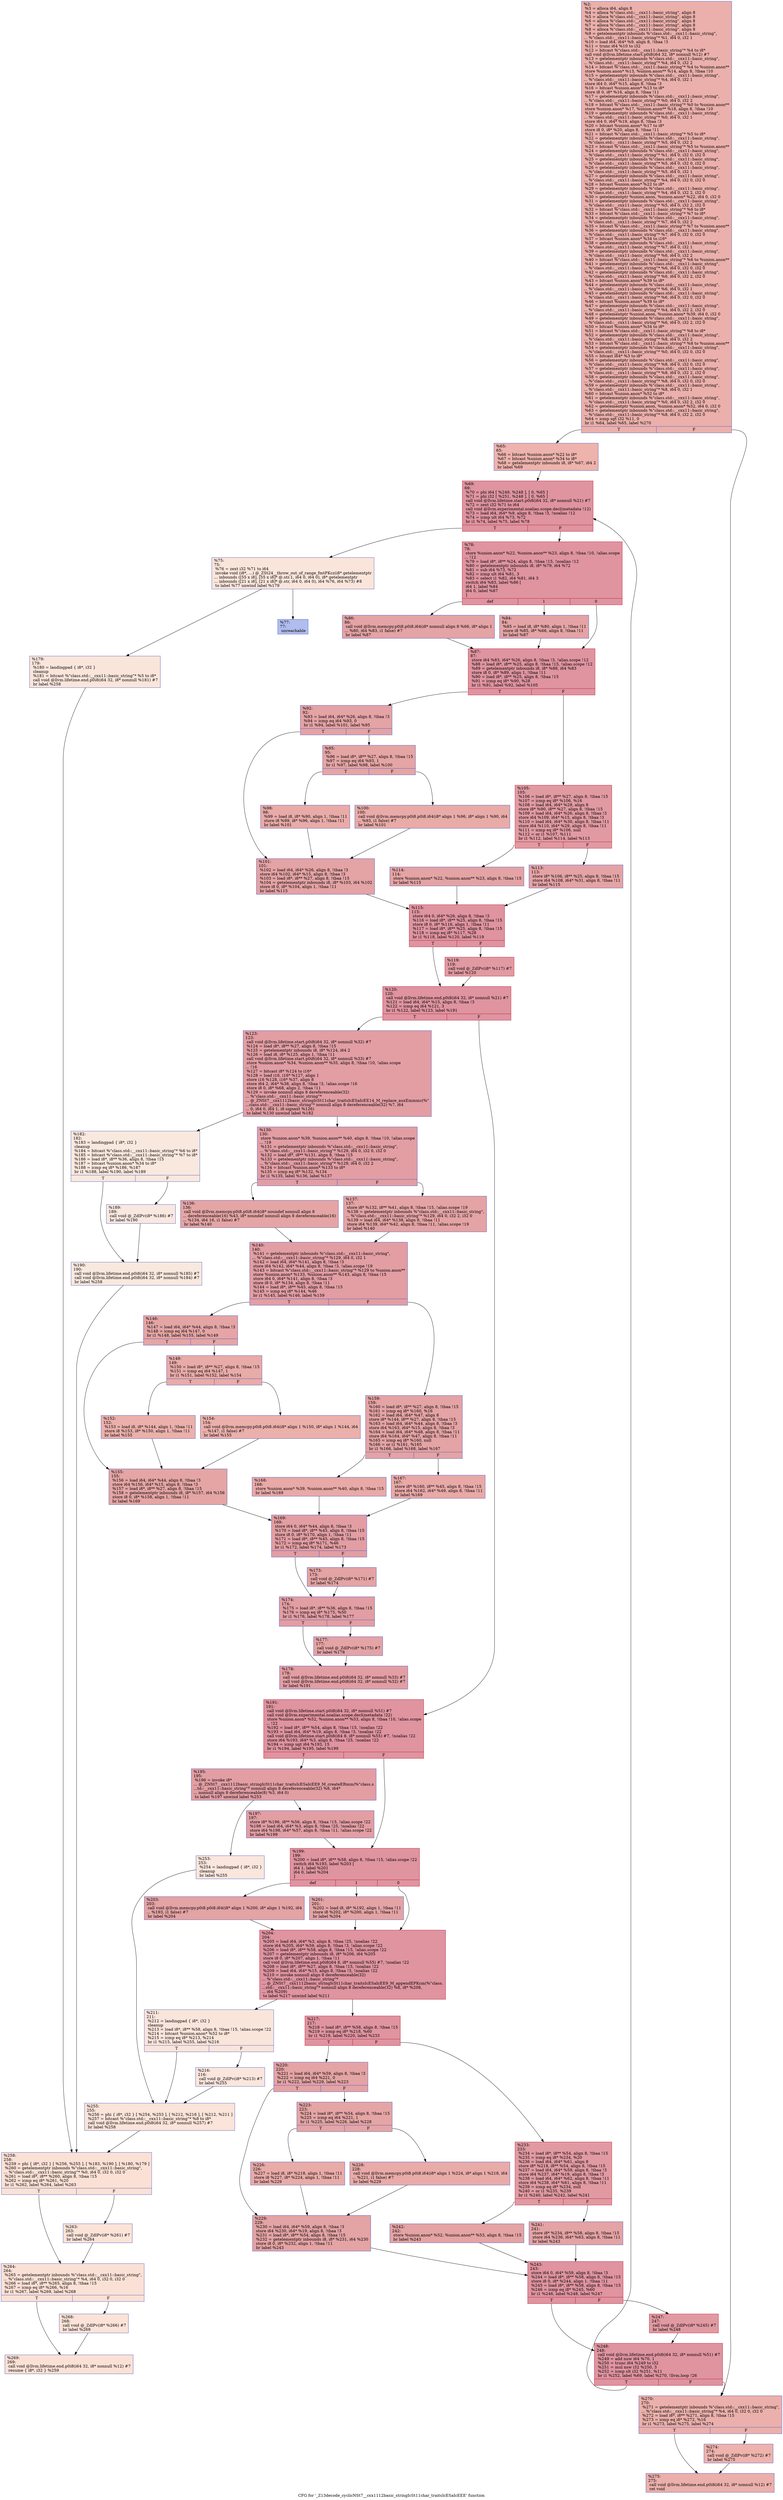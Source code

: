 digraph "CFG for '_Z13decode_cyclicNSt7__cxx1112basic_stringIcSt11char_traitsIcESaIcEEE' function" {
	label="CFG for '_Z13decode_cyclicNSt7__cxx1112basic_stringIcSt11char_traitsIcESaIcEEE' function";

	Node0x557f53f5abb0 [shape=record,color="#3d50c3ff", style=filled, fillcolor="#d24b4070",label="{%2:\l  %3 = alloca i64, align 8\l  %4 = alloca %\"class.std::__cxx11::basic_string\", align 8\l  %5 = alloca %\"class.std::__cxx11::basic_string\", align 8\l  %6 = alloca %\"class.std::__cxx11::basic_string\", align 8\l  %7 = alloca %\"class.std::__cxx11::basic_string\", align 8\l  %8 = alloca %\"class.std::__cxx11::basic_string\", align 8\l  %9 = getelementptr inbounds %\"class.std::__cxx11::basic_string\",\l... %\"class.std::__cxx11::basic_string\"* %1, i64 0, i32 1\l  %10 = load i64, i64* %9, align 8, !tbaa !3\l  %11 = trunc i64 %10 to i32\l  %12 = bitcast %\"class.std::__cxx11::basic_string\"* %4 to i8*\l  call void @llvm.lifetime.start.p0i8(i64 32, i8* nonnull %12) #7\l  %13 = getelementptr inbounds %\"class.std::__cxx11::basic_string\",\l... %\"class.std::__cxx11::basic_string\"* %4, i64 0, i32 2\l  %14 = bitcast %\"class.std::__cxx11::basic_string\"* %4 to %union.anon**\l  store %union.anon* %13, %union.anon** %14, align 8, !tbaa !10\l  %15 = getelementptr inbounds %\"class.std::__cxx11::basic_string\",\l... %\"class.std::__cxx11::basic_string\"* %4, i64 0, i32 1\l  store i64 0, i64* %15, align 8, !tbaa !3\l  %16 = bitcast %union.anon* %13 to i8*\l  store i8 0, i8* %16, align 8, !tbaa !11\l  %17 = getelementptr inbounds %\"class.std::__cxx11::basic_string\",\l... %\"class.std::__cxx11::basic_string\"* %0, i64 0, i32 2\l  %18 = bitcast %\"class.std::__cxx11::basic_string\"* %0 to %union.anon**\l  store %union.anon* %17, %union.anon** %18, align 8, !tbaa !10\l  %19 = getelementptr inbounds %\"class.std::__cxx11::basic_string\",\l... %\"class.std::__cxx11::basic_string\"* %0, i64 0, i32 1\l  store i64 0, i64* %19, align 8, !tbaa !3\l  %20 = bitcast %union.anon* %17 to i8*\l  store i8 0, i8* %20, align 8, !tbaa !11\l  %21 = bitcast %\"class.std::__cxx11::basic_string\"* %5 to i8*\l  %22 = getelementptr inbounds %\"class.std::__cxx11::basic_string\",\l... %\"class.std::__cxx11::basic_string\"* %5, i64 0, i32 2\l  %23 = bitcast %\"class.std::__cxx11::basic_string\"* %5 to %union.anon**\l  %24 = getelementptr inbounds %\"class.std::__cxx11::basic_string\",\l... %\"class.std::__cxx11::basic_string\"* %1, i64 0, i32 0, i32 0\l  %25 = getelementptr inbounds %\"class.std::__cxx11::basic_string\",\l... %\"class.std::__cxx11::basic_string\"* %5, i64 0, i32 0, i32 0\l  %26 = getelementptr inbounds %\"class.std::__cxx11::basic_string\",\l... %\"class.std::__cxx11::basic_string\"* %5, i64 0, i32 1\l  %27 = getelementptr inbounds %\"class.std::__cxx11::basic_string\",\l... %\"class.std::__cxx11::basic_string\"* %4, i64 0, i32 0, i32 0\l  %28 = bitcast %union.anon* %22 to i8*\l  %29 = getelementptr inbounds %\"class.std::__cxx11::basic_string\",\l... %\"class.std::__cxx11::basic_string\"* %4, i64 0, i32 2, i32 0\l  %30 = getelementptr %union.anon, %union.anon* %22, i64 0, i32 0\l  %31 = getelementptr inbounds %\"class.std::__cxx11::basic_string\",\l... %\"class.std::__cxx11::basic_string\"* %5, i64 0, i32 2, i32 0\l  %32 = bitcast %\"class.std::__cxx11::basic_string\"* %6 to i8*\l  %33 = bitcast %\"class.std::__cxx11::basic_string\"* %7 to i8*\l  %34 = getelementptr inbounds %\"class.std::__cxx11::basic_string\",\l... %\"class.std::__cxx11::basic_string\"* %7, i64 0, i32 2\l  %35 = bitcast %\"class.std::__cxx11::basic_string\"* %7 to %union.anon**\l  %36 = getelementptr inbounds %\"class.std::__cxx11::basic_string\",\l... %\"class.std::__cxx11::basic_string\"* %7, i64 0, i32 0, i32 0\l  %37 = bitcast %union.anon* %34 to i16*\l  %38 = getelementptr inbounds %\"class.std::__cxx11::basic_string\",\l... %\"class.std::__cxx11::basic_string\"* %7, i64 0, i32 1\l  %39 = getelementptr inbounds %\"class.std::__cxx11::basic_string\",\l... %\"class.std::__cxx11::basic_string\"* %6, i64 0, i32 2\l  %40 = bitcast %\"class.std::__cxx11::basic_string\"* %6 to %union.anon**\l  %41 = getelementptr inbounds %\"class.std::__cxx11::basic_string\",\l... %\"class.std::__cxx11::basic_string\"* %6, i64 0, i32 0, i32 0\l  %42 = getelementptr inbounds %\"class.std::__cxx11::basic_string\",\l... %\"class.std::__cxx11::basic_string\"* %6, i64 0, i32 2, i32 0\l  %43 = bitcast %union.anon* %39 to i8*\l  %44 = getelementptr inbounds %\"class.std::__cxx11::basic_string\",\l... %\"class.std::__cxx11::basic_string\"* %6, i64 0, i32 1\l  %45 = getelementptr inbounds %\"class.std::__cxx11::basic_string\",\l... %\"class.std::__cxx11::basic_string\"* %6, i64 0, i32 0, i32 0\l  %46 = bitcast %union.anon* %39 to i8*\l  %47 = getelementptr inbounds %\"class.std::__cxx11::basic_string\",\l... %\"class.std::__cxx11::basic_string\"* %4, i64 0, i32 2, i32 0\l  %48 = getelementptr %union.anon, %union.anon* %39, i64 0, i32 0\l  %49 = getelementptr inbounds %\"class.std::__cxx11::basic_string\",\l... %\"class.std::__cxx11::basic_string\"* %6, i64 0, i32 2, i32 0\l  %50 = bitcast %union.anon* %34 to i8*\l  %51 = bitcast %\"class.std::__cxx11::basic_string\"* %8 to i8*\l  %52 = getelementptr inbounds %\"class.std::__cxx11::basic_string\",\l... %\"class.std::__cxx11::basic_string\"* %8, i64 0, i32 2\l  %53 = bitcast %\"class.std::__cxx11::basic_string\"* %8 to %union.anon**\l  %54 = getelementptr inbounds %\"class.std::__cxx11::basic_string\",\l... %\"class.std::__cxx11::basic_string\"* %0, i64 0, i32 0, i32 0\l  %55 = bitcast i64* %3 to i8*\l  %56 = getelementptr inbounds %\"class.std::__cxx11::basic_string\",\l... %\"class.std::__cxx11::basic_string\"* %8, i64 0, i32 0, i32 0\l  %57 = getelementptr inbounds %\"class.std::__cxx11::basic_string\",\l... %\"class.std::__cxx11::basic_string\"* %8, i64 0, i32 2, i32 0\l  %58 = getelementptr inbounds %\"class.std::__cxx11::basic_string\",\l... %\"class.std::__cxx11::basic_string\"* %8, i64 0, i32 0, i32 0\l  %59 = getelementptr inbounds %\"class.std::__cxx11::basic_string\",\l... %\"class.std::__cxx11::basic_string\"* %8, i64 0, i32 1\l  %60 = bitcast %union.anon* %52 to i8*\l  %61 = getelementptr inbounds %\"class.std::__cxx11::basic_string\",\l... %\"class.std::__cxx11::basic_string\"* %0, i64 0, i32 2, i32 0\l  %62 = getelementptr %union.anon, %union.anon* %52, i64 0, i32 0\l  %63 = getelementptr inbounds %\"class.std::__cxx11::basic_string\",\l... %\"class.std::__cxx11::basic_string\"* %8, i64 0, i32 2, i32 0\l  %64 = icmp sgt i32 %11, 0\l  br i1 %64, label %65, label %270\l|{<s0>T|<s1>F}}"];
	Node0x557f53f5abb0:s0 -> Node0x557f53f607b0;
	Node0x557f53f5abb0:s1 -> Node0x557f53f60800;
	Node0x557f53f607b0 [shape=record,color="#3d50c3ff", style=filled, fillcolor="#d6524470",label="{%65:\l65:                                               \l  %66 = bitcast %union.anon* %22 to i8*\l  %67 = bitcast %union.anon* %34 to i8*\l  %68 = getelementptr inbounds i8, i8* %67, i64 2\l  br label %69\l}"];
	Node0x557f53f607b0 -> Node0x557f53f60a80;
	Node0x557f53f60a80 [shape=record,color="#b70d28ff", style=filled, fillcolor="#b70d2870",label="{%69:\l69:                                               \l  %70 = phi i64 [ %249, %248 ], [ 0, %65 ]\l  %71 = phi i32 [ %251, %248 ], [ 0, %65 ]\l  call void @llvm.lifetime.start.p0i8(i64 32, i8* nonnull %21) #7\l  %72 = zext i32 %71 to i64\l  call void @llvm.experimental.noalias.scope.decl(metadata !12)\l  %73 = load i64, i64* %9, align 8, !tbaa !3, !noalias !12\l  %74 = icmp ult i64 %73, %72\l  br i1 %74, label %75, label %78\l|{<s0>T|<s1>F}}"];
	Node0x557f53f60a80:s0 -> Node0x557f53f61820;
	Node0x557f53f60a80:s1 -> Node0x557f53f618b0;
	Node0x557f53f61820 [shape=record,color="#3d50c3ff", style=filled, fillcolor="#f4c5ad70",label="{%75:\l75:                                               \l  %76 = zext i32 %71 to i64\l  invoke void (i8*, ...) @_ZSt24__throw_out_of_range_fmtPKcz(i8* getelementptr\l... inbounds ([55 x i8], [55 x i8]* @.str.1, i64 0, i64 0), i8* getelementptr\l... inbounds ([21 x i8], [21 x i8]* @.str, i64 0, i64 0), i64 %76, i64 %73) #8\l          to label %77 unwind label %179\l}"];
	Node0x557f53f61820 -> Node0x557f53f61a60;
	Node0x557f53f61820 -> Node0x557f53f61ab0;
	Node0x557f53f61a60 [shape=record,color="#3d50c3ff", style=filled, fillcolor="#4f69d970",label="{%77:\l77:                                               \l  unreachable\l}"];
	Node0x557f53f618b0 [shape=record,color="#b70d28ff", style=filled, fillcolor="#b70d2870",label="{%78:\l78:                                               \l  store %union.anon* %22, %union.anon** %23, align 8, !tbaa !10, !alias.scope\l... !12\l  %79 = load i8*, i8** %24, align 8, !tbaa !15, !noalias !12\l  %80 = getelementptr inbounds i8, i8* %79, i64 %72\l  %81 = sub i64 %73, %72\l  %82 = icmp ult i64 %81, 3\l  %83 = select i1 %82, i64 %81, i64 3\l  switch i64 %83, label %86 [\l    i64 1, label %84\l    i64 0, label %87\l  ]\l|{<s0>def|<s1>1|<s2>0}}"];
	Node0x557f53f618b0:s0 -> Node0x557f53f620b0;
	Node0x557f53f618b0:s1 -> Node0x557f53f62140;
	Node0x557f53f618b0:s2 -> Node0x557f53f621d0;
	Node0x557f53f62140 [shape=record,color="#3d50c3ff", style=filled, fillcolor="#c32e3170",label="{%84:\l84:                                               \l  %85 = load i8, i8* %80, align 1, !tbaa !11\l  store i8 %85, i8* %66, align 8, !tbaa !11\l  br label %87\l}"];
	Node0x557f53f62140 -> Node0x557f53f621d0;
	Node0x557f53f620b0 [shape=record,color="#3d50c3ff", style=filled, fillcolor="#c32e3170",label="{%86:\l86:                                               \l  call void @llvm.memcpy.p0i8.p0i8.i64(i8* nonnull align 8 %66, i8* align 1\l... %80, i64 %83, i1 false) #7\l  br label %87\l}"];
	Node0x557f53f620b0 -> Node0x557f53f621d0;
	Node0x557f53f621d0 [shape=record,color="#b70d28ff", style=filled, fillcolor="#b70d2870",label="{%87:\l87:                                               \l  store i64 %83, i64* %26, align 8, !tbaa !3, !alias.scope !12\l  %88 = load i8*, i8** %25, align 8, !tbaa !15, !alias.scope !12\l  %89 = getelementptr inbounds i8, i8* %88, i64 %83\l  store i8 0, i8* %89, align 1, !tbaa !11\l  %90 = load i8*, i8** %25, align 8, !tbaa !15\l  %91 = icmp eq i8* %90, %28\l  br i1 %91, label %92, label %105\l|{<s0>T|<s1>F}}"];
	Node0x557f53f621d0:s0 -> Node0x557f53f458d0;
	Node0x557f53f621d0:s1 -> Node0x557f53f62a90;
	Node0x557f53f458d0 [shape=record,color="#3d50c3ff", style=filled, fillcolor="#c32e3170",label="{%92:\l92:                                               \l  %93 = load i64, i64* %26, align 8, !tbaa !3\l  %94 = icmp eq i64 %93, 0\l  br i1 %94, label %101, label %95\l|{<s0>T|<s1>F}}"];
	Node0x557f53f458d0:s0 -> Node0x557f53f62cd0;
	Node0x557f53f458d0:s1 -> Node0x557f53f62d20;
	Node0x557f53f62d20 [shape=record,color="#3d50c3ff", style=filled, fillcolor="#c5333470",label="{%95:\l95:                                               \l  %96 = load i8*, i8** %27, align 8, !tbaa !15\l  %97 = icmp eq i64 %93, 1\l  br i1 %97, label %98, label %100\l|{<s0>T|<s1>F}}"];
	Node0x557f53f62d20:s0 -> Node0x557f53f62f60;
	Node0x557f53f62d20:s1 -> Node0x557f53f62fb0;
	Node0x557f53f62f60 [shape=record,color="#3d50c3ff", style=filled, fillcolor="#cc403a70",label="{%98:\l98:                                               \l  %99 = load i8, i8* %90, align 1, !tbaa !11\l  store i8 %99, i8* %96, align 1, !tbaa !11\l  br label %101\l}"];
	Node0x557f53f62f60 -> Node0x557f53f62cd0;
	Node0x557f53f62fb0 [shape=record,color="#3d50c3ff", style=filled, fillcolor="#cc403a70",label="{%100:\l100:                                              \l  call void @llvm.memcpy.p0i8.p0i8.i64(i8* align 1 %96, i8* align 1 %90, i64\l... %93, i1 false) #7\l  br label %101\l}"];
	Node0x557f53f62fb0 -> Node0x557f53f62cd0;
	Node0x557f53f62cd0 [shape=record,color="#3d50c3ff", style=filled, fillcolor="#c32e3170",label="{%101:\l101:                                              \l  %102 = load i64, i64* %26, align 8, !tbaa !3\l  store i64 %102, i64* %15, align 8, !tbaa !3\l  %103 = load i8*, i8** %27, align 8, !tbaa !15\l  %104 = getelementptr inbounds i8, i8* %103, i64 %102\l  store i8 0, i8* %104, align 1, !tbaa !11\l  br label %115\l}"];
	Node0x557f53f62cd0 -> Node0x557f53f636c0;
	Node0x557f53f62a90 [shape=record,color="#b70d28ff", style=filled, fillcolor="#bb1b2c70",label="{%105:\l105:                                              \l  %106 = load i8*, i8** %27, align 8, !tbaa !15\l  %107 = icmp eq i8* %106, %16\l  %108 = load i64, i64* %29, align 8\l  store i8* %90, i8** %27, align 8, !tbaa !15\l  %109 = load i64, i64* %26, align 8, !tbaa !3\l  store i64 %109, i64* %15, align 8, !tbaa !3\l  %110 = load i64, i64* %30, align 8, !tbaa !11\l  store i64 %110, i64* %29, align 8, !tbaa !11\l  %111 = icmp eq i8* %106, null\l  %112 = or i1 %107, %111\l  br i1 %112, label %114, label %113\l|{<s0>T|<s1>F}}"];
	Node0x557f53f62a90:s0 -> Node0x557f53f625a0;
	Node0x557f53f62a90:s1 -> Node0x557f53f625f0;
	Node0x557f53f625f0 [shape=record,color="#3d50c3ff", style=filled, fillcolor="#c32e3170",label="{%113:\l113:                                              \l  store i8* %106, i8** %25, align 8, !tbaa !15\l  store i64 %108, i64* %31, align 8, !tbaa !11\l  br label %115\l}"];
	Node0x557f53f625f0 -> Node0x557f53f636c0;
	Node0x557f53f625a0 [shape=record,color="#3d50c3ff", style=filled, fillcolor="#c32e3170",label="{%114:\l114:                                              \l  store %union.anon* %22, %union.anon** %23, align 8, !tbaa !15\l  br label %115\l}"];
	Node0x557f53f625a0 -> Node0x557f53f636c0;
	Node0x557f53f636c0 [shape=record,color="#b70d28ff", style=filled, fillcolor="#b70d2870",label="{%115:\l115:                                              \l  store i64 0, i64* %26, align 8, !tbaa !3\l  %116 = load i8*, i8** %25, align 8, !tbaa !15\l  store i8 0, i8* %116, align 1, !tbaa !11\l  %117 = load i8*, i8** %25, align 8, !tbaa !15\l  %118 = icmp eq i8* %117, %28\l  br i1 %118, label %120, label %119\l|{<s0>T|<s1>F}}"];
	Node0x557f53f636c0:s0 -> Node0x557f53f64920;
	Node0x557f53f636c0:s1 -> Node0x557f53f64970;
	Node0x557f53f64970 [shape=record,color="#b70d28ff", style=filled, fillcolor="#bb1b2c70",label="{%119:\l119:                                              \l  call void @_ZdlPv(i8* %117) #7\l  br label %120\l}"];
	Node0x557f53f64970 -> Node0x557f53f64920;
	Node0x557f53f64920 [shape=record,color="#b70d28ff", style=filled, fillcolor="#b70d2870",label="{%120:\l120:                                              \l  call void @llvm.lifetime.end.p0i8(i64 32, i8* nonnull %21) #7\l  %121 = load i64, i64* %15, align 8, !tbaa !3\l  %122 = icmp eq i64 %121, 3\l  br i1 %122, label %123, label %191\l|{<s0>T|<s1>F}}"];
	Node0x557f53f64920:s0 -> Node0x557f53f64e20;
	Node0x557f53f64920:s1 -> Node0x557f53f64e70;
	Node0x557f53f64e20 [shape=record,color="#3d50c3ff", style=filled, fillcolor="#be242e70",label="{%123:\l123:                                              \l  call void @llvm.lifetime.start.p0i8(i64 32, i8* nonnull %32) #7\l  %124 = load i8*, i8** %27, align 8, !tbaa !15\l  %125 = getelementptr inbounds i8, i8* %124, i64 2\l  %126 = load i8, i8* %125, align 1, !tbaa !11\l  call void @llvm.lifetime.start.p0i8(i64 32, i8* nonnull %33) #7\l  store %union.anon* %34, %union.anon** %35, align 8, !tbaa !10, !alias.scope\l... !16\l  %127 = bitcast i8* %124 to i16*\l  %128 = load i16, i16* %127, align 1\l  store i16 %128, i16* %37, align 8\l  store i64 2, i64* %38, align 8, !tbaa !3, !alias.scope !16\l  store i8 0, i8* %68, align 2, !tbaa !11\l  %129 = invoke nonnull align 8 dereferenceable(32)\l... %\"class.std::__cxx11::basic_string\"*\l... @_ZNSt7__cxx1112basic_stringIcSt11char_traitsIcESaIcEE14_M_replace_auxEmmmc(%\"\l...class.std::__cxx11::basic_string\"* nonnull align 8 dereferenceable(32) %7, i64\l... 0, i64 0, i64 1, i8 signext %126)\l          to label %130 unwind label %182\l}"];
	Node0x557f53f64e20 -> Node0x557f53f441c0;
	Node0x557f53f64e20 -> Node0x557f53f44250;
	Node0x557f53f441c0 [shape=record,color="#3d50c3ff", style=filled, fillcolor="#be242e70",label="{%130:\l130:                                              \l  store %union.anon* %39, %union.anon** %40, align 8, !tbaa !10, !alias.scope\l... !19\l  %131 = getelementptr inbounds %\"class.std::__cxx11::basic_string\",\l... %\"class.std::__cxx11::basic_string\"* %129, i64 0, i32 0, i32 0\l  %132 = load i8*, i8** %131, align 8, !tbaa !15\l  %133 = getelementptr inbounds %\"class.std::__cxx11::basic_string\",\l... %\"class.std::__cxx11::basic_string\"* %129, i64 0, i32 2\l  %134 = bitcast %union.anon* %133 to i8*\l  %135 = icmp eq i8* %132, %134\l  br i1 %135, label %136, label %137\l|{<s0>T|<s1>F}}"];
	Node0x557f53f441c0:s0 -> Node0x557f53f66de0;
	Node0x557f53f441c0:s1 -> Node0x557f53f66e30;
	Node0x557f53f66de0 [shape=record,color="#3d50c3ff", style=filled, fillcolor="#c5333470",label="{%136:\l136:                                              \l  call void @llvm.memcpy.p0i8.p0i8.i64(i8* noundef nonnull align 8\l... dereferenceable(16) %43, i8* noundef nonnull align 8 dereferenceable(16)\l... %134, i64 16, i1 false) #7\l  br label %140\l}"];
	Node0x557f53f66de0 -> Node0x557f53f67100;
	Node0x557f53f66e30 [shape=record,color="#3d50c3ff", style=filled, fillcolor="#c32e3170",label="{%137:\l137:                                              \l  store i8* %132, i8** %41, align 8, !tbaa !15, !alias.scope !19\l  %138 = getelementptr inbounds %\"class.std::__cxx11::basic_string\",\l... %\"class.std::__cxx11::basic_string\"* %129, i64 0, i32 2, i32 0\l  %139 = load i64, i64* %138, align 8, !tbaa !11\l  store i64 %139, i64* %42, align 8, !tbaa !11, !alias.scope !19\l  br label %140\l}"];
	Node0x557f53f66e30 -> Node0x557f53f67100;
	Node0x557f53f67100 [shape=record,color="#3d50c3ff", style=filled, fillcolor="#be242e70",label="{%140:\l140:                                              \l  %141 = getelementptr inbounds %\"class.std::__cxx11::basic_string\",\l... %\"class.std::__cxx11::basic_string\"* %129, i64 0, i32 1\l  %142 = load i64, i64* %141, align 8, !tbaa !3\l  store i64 %142, i64* %44, align 8, !tbaa !3, !alias.scope !19\l  %143 = bitcast %\"class.std::__cxx11::basic_string\"* %129 to %union.anon**\l  store %union.anon* %133, %union.anon** %143, align 8, !tbaa !15\l  store i64 0, i64* %141, align 8, !tbaa !3\l  store i8 0, i8* %134, align 8, !tbaa !11\l  %144 = load i8*, i8** %45, align 8, !tbaa !15\l  %145 = icmp eq i8* %144, %46\l  br i1 %145, label %146, label %159\l|{<s0>T|<s1>F}}"];
	Node0x557f53f67100:s0 -> Node0x557f53f667e0;
	Node0x557f53f67100:s1 -> Node0x557f53f66870;
	Node0x557f53f667e0 [shape=record,color="#3d50c3ff", style=filled, fillcolor="#c5333470",label="{%146:\l146:                                              \l  %147 = load i64, i64* %44, align 8, !tbaa !3\l  %148 = icmp eq i64 %147, 0\l  br i1 %148, label %155, label %149\l|{<s0>T|<s1>F}}"];
	Node0x557f53f667e0:s0 -> Node0x557f53f688c0;
	Node0x557f53f667e0:s1 -> Node0x557f53f68910;
	Node0x557f53f68910 [shape=record,color="#3d50c3ff", style=filled, fillcolor="#cc403a70",label="{%149:\l149:                                              \l  %150 = load i8*, i8** %27, align 8, !tbaa !15\l  %151 = icmp eq i64 %147, 1\l  br i1 %151, label %152, label %154\l|{<s0>T|<s1>F}}"];
	Node0x557f53f68910:s0 -> Node0x557f53f68b50;
	Node0x557f53f68910:s1 -> Node0x557f53f68ba0;
	Node0x557f53f68b50 [shape=record,color="#3d50c3ff", style=filled, fillcolor="#d24b4070",label="{%152:\l152:                                              \l  %153 = load i8, i8* %144, align 1, !tbaa !11\l  store i8 %153, i8* %150, align 1, !tbaa !11\l  br label %155\l}"];
	Node0x557f53f68b50 -> Node0x557f53f688c0;
	Node0x557f53f68ba0 [shape=record,color="#3d50c3ff", style=filled, fillcolor="#d24b4070",label="{%154:\l154:                                              \l  call void @llvm.memcpy.p0i8.p0i8.i64(i8* align 1 %150, i8* align 1 %144, i64\l... %147, i1 false) #7\l  br label %155\l}"];
	Node0x557f53f68ba0 -> Node0x557f53f688c0;
	Node0x557f53f688c0 [shape=record,color="#3d50c3ff", style=filled, fillcolor="#c5333470",label="{%155:\l155:                                              \l  %156 = load i64, i64* %44, align 8, !tbaa !3\l  store i64 %156, i64* %15, align 8, !tbaa !3\l  %157 = load i8*, i8** %27, align 8, !tbaa !15\l  %158 = getelementptr inbounds i8, i8* %157, i64 %156\l  store i8 0, i8* %158, align 1, !tbaa !11\l  br label %169\l}"];
	Node0x557f53f688c0 -> Node0x557f53f57410;
	Node0x557f53f66870 [shape=record,color="#3d50c3ff", style=filled, fillcolor="#c32e3170",label="{%159:\l159:                                              \l  %160 = load i8*, i8** %27, align 8, !tbaa !15\l  %161 = icmp eq i8* %160, %16\l  %162 = load i64, i64* %47, align 8\l  store i8* %144, i8** %27, align 8, !tbaa !15\l  %163 = load i64, i64* %44, align 8, !tbaa !3\l  store i64 %163, i64* %15, align 8, !tbaa !3\l  %164 = load i64, i64* %48, align 8, !tbaa !11\l  store i64 %164, i64* %47, align 8, !tbaa !11\l  %165 = icmp eq i8* %160, null\l  %166 = or i1 %161, %165\l  br i1 %166, label %168, label %167\l|{<s0>T|<s1>F}}"];
	Node0x557f53f66870:s0 -> Node0x557f53f579f0;
	Node0x557f53f66870:s1 -> Node0x557f53f57a40;
	Node0x557f53f57a40 [shape=record,color="#3d50c3ff", style=filled, fillcolor="#ca3b3770",label="{%167:\l167:                                              \l  store i8* %160, i8** %45, align 8, !tbaa !15\l  store i64 %162, i64* %49, align 8, !tbaa !11\l  br label %169\l}"];
	Node0x557f53f57a40 -> Node0x557f53f57410;
	Node0x557f53f579f0 [shape=record,color="#3d50c3ff", style=filled, fillcolor="#ca3b3770",label="{%168:\l168:                                              \l  store %union.anon* %39, %union.anon** %40, align 8, !tbaa !15\l  br label %169\l}"];
	Node0x557f53f579f0 -> Node0x557f53f57410;
	Node0x557f53f57410 [shape=record,color="#3d50c3ff", style=filled, fillcolor="#be242e70",label="{%169:\l169:                                              \l  store i64 0, i64* %44, align 8, !tbaa !3\l  %170 = load i8*, i8** %45, align 8, !tbaa !15\l  store i8 0, i8* %170, align 1, !tbaa !11\l  %171 = load i8*, i8** %45, align 8, !tbaa !15\l  %172 = icmp eq i8* %171, %46\l  br i1 %172, label %174, label %173\l|{<s0>T|<s1>F}}"];
	Node0x557f53f57410:s0 -> Node0x557f53f58060;
	Node0x557f53f57410:s1 -> Node0x557f53f580b0;
	Node0x557f53f580b0 [shape=record,color="#3d50c3ff", style=filled, fillcolor="#c32e3170",label="{%173:\l173:                                              \l  call void @_ZdlPv(i8* %171) #7\l  br label %174\l}"];
	Node0x557f53f580b0 -> Node0x557f53f58060;
	Node0x557f53f58060 [shape=record,color="#3d50c3ff", style=filled, fillcolor="#be242e70",label="{%174:\l174:                                              \l  %175 = load i8*, i8** %36, align 8, !tbaa !15\l  %176 = icmp eq i8* %175, %50\l  br i1 %176, label %178, label %177\l|{<s0>T|<s1>F}}"];
	Node0x557f53f58060:s0 -> Node0x557f53f58410;
	Node0x557f53f58060:s1 -> Node0x557f53f58460;
	Node0x557f53f58460 [shape=record,color="#3d50c3ff", style=filled, fillcolor="#c32e3170",label="{%177:\l177:                                              \l  call void @_ZdlPv(i8* %175) #7\l  br label %178\l}"];
	Node0x557f53f58460 -> Node0x557f53f58410;
	Node0x557f53f58410 [shape=record,color="#3d50c3ff", style=filled, fillcolor="#be242e70",label="{%178:\l178:                                              \l  call void @llvm.lifetime.end.p0i8(i64 32, i8* nonnull %33) #7\l  call void @llvm.lifetime.end.p0i8(i64 32, i8* nonnull %32) #7\l  br label %191\l}"];
	Node0x557f53f58410 -> Node0x557f53f64e70;
	Node0x557f53f61ab0 [shape=record,color="#3d50c3ff", style=filled, fillcolor="#f4c5ad70",label="{%179:\l179:                                              \l  %180 = landingpad \{ i8*, i32 \}\l          cleanup\l  %181 = bitcast %\"class.std::__cxx11::basic_string\"* %5 to i8*\l  call void @llvm.lifetime.end.p0i8(i64 32, i8* nonnull %181) #7\l  br label %258\l}"];
	Node0x557f53f61ab0 -> Node0x557f53f58be0;
	Node0x557f53f44250 [shape=record,color="#3d50c3ff", style=filled, fillcolor="#f2cab570",label="{%182:\l182:                                              \l  %183 = landingpad \{ i8*, i32 \}\l          cleanup\l  %184 = bitcast %\"class.std::__cxx11::basic_string\"* %6 to i8*\l  %185 = bitcast %\"class.std::__cxx11::basic_string\"* %7 to i8*\l  %186 = load i8*, i8** %36, align 8, !tbaa !15\l  %187 = bitcast %union.anon* %34 to i8*\l  %188 = icmp eq i8* %186, %187\l  br i1 %188, label %190, label %189\l|{<s0>T|<s1>F}}"];
	Node0x557f53f44250:s0 -> Node0x557f53f58f40;
	Node0x557f53f44250:s1 -> Node0x557f53f58f90;
	Node0x557f53f58f90 [shape=record,color="#3d50c3ff", style=filled, fillcolor="#f1ccb870",label="{%189:\l189:                                              \l  call void @_ZdlPv(i8* %186) #7\l  br label %190\l}"];
	Node0x557f53f58f90 -> Node0x557f53f58f40;
	Node0x557f53f58f40 [shape=record,color="#3d50c3ff", style=filled, fillcolor="#f2cab570",label="{%190:\l190:                                              \l  call void @llvm.lifetime.end.p0i8(i64 32, i8* nonnull %185) #7\l  call void @llvm.lifetime.end.p0i8(i64 32, i8* nonnull %184) #7\l  br label %258\l}"];
	Node0x557f53f58f40 -> Node0x557f53f58be0;
	Node0x557f53f64e70 [shape=record,color="#b70d28ff", style=filled, fillcolor="#b70d2870",label="{%191:\l191:                                              \l  call void @llvm.lifetime.start.p0i8(i64 32, i8* nonnull %51) #7\l  call void @llvm.experimental.noalias.scope.decl(metadata !22)\l  store %union.anon* %52, %union.anon** %53, align 8, !tbaa !10, !alias.scope\l... !22\l  %192 = load i8*, i8** %54, align 8, !tbaa !15, !noalias !22\l  %193 = load i64, i64* %19, align 8, !tbaa !3, !noalias !22\l  call void @llvm.lifetime.start.p0i8(i64 8, i8* nonnull %55) #7, !noalias !22\l  store i64 %193, i64* %3, align 8, !tbaa !25, !noalias !22\l  %194 = icmp ugt i64 %193, 15\l  br i1 %194, label %195, label %199\l|{<s0>T|<s1>F}}"];
	Node0x557f53f64e70:s0 -> Node0x557f53f6e870;
	Node0x557f53f64e70:s1 -> Node0x557f53f6e900;
	Node0x557f53f6e870 [shape=record,color="#3d50c3ff", style=filled, fillcolor="#be242e70",label="{%195:\l195:                                              \l  %196 = invoke i8*\l... @_ZNSt7__cxx1112basic_stringIcSt11char_traitsIcESaIcEE9_M_createERmm(%\"class.s\l...td::__cxx11::basic_string\"* nonnull align 8 dereferenceable(32) %8, i64*\l... nonnull align 8 dereferenceable(8) %3, i64 0)\l          to label %197 unwind label %253\l}"];
	Node0x557f53f6e870 -> Node0x557f53f6ea90;
	Node0x557f53f6e870 -> Node0x557f53f6eae0;
	Node0x557f53f6ea90 [shape=record,color="#3d50c3ff", style=filled, fillcolor="#be242e70",label="{%197:\l197:                                              \l  store i8* %196, i8** %56, align 8, !tbaa !15, !alias.scope !22\l  %198 = load i64, i64* %3, align 8, !tbaa !25, !noalias !22\l  store i64 %198, i64* %57, align 8, !tbaa !11, !alias.scope !22\l  br label %199\l}"];
	Node0x557f53f6ea90 -> Node0x557f53f6e900;
	Node0x557f53f6e900 [shape=record,color="#b70d28ff", style=filled, fillcolor="#b70d2870",label="{%199:\l199:                                              \l  %200 = load i8*, i8** %58, align 8, !tbaa !15, !alias.scope !22\l  switch i64 %193, label %203 [\l    i64 1, label %201\l    i64 0, label %204\l  ]\l|{<s0>def|<s1>1|<s2>0}}"];
	Node0x557f53f6e900:s0 -> Node0x557f53f6ea40;
	Node0x557f53f6e900:s1 -> Node0x557f53f6f010;
	Node0x557f53f6e900:s2 -> Node0x557f53f6f0a0;
	Node0x557f53f6f010 [shape=record,color="#3d50c3ff", style=filled, fillcolor="#c32e3170",label="{%201:\l201:                                              \l  %202 = load i8, i8* %192, align 1, !tbaa !11\l  store i8 %202, i8* %200, align 1, !tbaa !11\l  br label %204\l}"];
	Node0x557f53f6f010 -> Node0x557f53f6f0a0;
	Node0x557f53f6ea40 [shape=record,color="#3d50c3ff", style=filled, fillcolor="#c32e3170",label="{%203:\l203:                                              \l  call void @llvm.memcpy.p0i8.p0i8.i64(i8* align 1 %200, i8* align 1 %192, i64\l... %193, i1 false) #7\l  br label %204\l}"];
	Node0x557f53f6ea40 -> Node0x557f53f6f0a0;
	Node0x557f53f6f0a0 [shape=record,color="#b70d28ff", style=filled, fillcolor="#b70d2870",label="{%204:\l204:                                              \l  %205 = load i64, i64* %3, align 8, !tbaa !25, !noalias !22\l  store i64 %205, i64* %59, align 8, !tbaa !3, !alias.scope !22\l  %206 = load i8*, i8** %58, align 8, !tbaa !15, !alias.scope !22\l  %207 = getelementptr inbounds i8, i8* %206, i64 %205\l  store i8 0, i8* %207, align 1, !tbaa !11\l  call void @llvm.lifetime.end.p0i8(i64 8, i8* nonnull %55) #7, !noalias !22\l  %208 = load i8*, i8** %27, align 8, !tbaa !15, !noalias !22\l  %209 = load i64, i64* %15, align 8, !tbaa !3, !noalias !22\l  %210 = invoke nonnull align 8 dereferenceable(32)\l... %\"class.std::__cxx11::basic_string\"*\l... @_ZNSt7__cxx1112basic_stringIcSt11char_traitsIcESaIcEE9_M_appendEPKcm(%\"class.\l...std::__cxx11::basic_string\"* nonnull align 8 dereferenceable(32) %8, i8* %208,\l... i64 %209)\l          to label %217 unwind label %211\l}"];
	Node0x557f53f6f0a0 -> Node0x557f53f6fb20;
	Node0x557f53f6f0a0 -> Node0x557f53f6fbb0;
	Node0x557f53f6fbb0 [shape=record,color="#3d50c3ff", style=filled, fillcolor="#f4c5ad70",label="{%211:\l211:                                              \l  %212 = landingpad \{ i8*, i32 \}\l          cleanup\l  %213 = load i8*, i8** %58, align 8, !tbaa !15, !alias.scope !22\l  %214 = bitcast %union.anon* %52 to i8*\l  %215 = icmp eq i8* %213, %214\l  br i1 %215, label %255, label %216\l|{<s0>T|<s1>F}}"];
	Node0x557f53f6fbb0:s0 -> Node0x557f53f6ff20;
	Node0x557f53f6fbb0:s1 -> Node0x557f53f6ffb0;
	Node0x557f53f6ffb0 [shape=record,color="#3d50c3ff", style=filled, fillcolor="#f3c7b170",label="{%216:\l216:                                              \l  call void @_ZdlPv(i8* %213) #7\l  br label %255\l}"];
	Node0x557f53f6ffb0 -> Node0x557f53f6ff20;
	Node0x557f53f6fb20 [shape=record,color="#b70d28ff", style=filled, fillcolor="#b70d2870",label="{%217:\l217:                                              \l  %218 = load i8*, i8** %58, align 8, !tbaa !15\l  %219 = icmp eq i8* %218, %60\l  br i1 %219, label %220, label %233\l|{<s0>T|<s1>F}}"];
	Node0x557f53f6fb20:s0 -> Node0x557f53f70370;
	Node0x557f53f6fb20:s1 -> Node0x557f53f703c0;
	Node0x557f53f70370 [shape=record,color="#3d50c3ff", style=filled, fillcolor="#c32e3170",label="{%220:\l220:                                              \l  %221 = load i64, i64* %59, align 8, !tbaa !3\l  %222 = icmp eq i64 %221, 0\l  br i1 %222, label %229, label %223\l|{<s0>T|<s1>F}}"];
	Node0x557f53f70370:s0 -> Node0x557f53f705c0;
	Node0x557f53f70370:s1 -> Node0x557f53f70610;
	Node0x557f53f70610 [shape=record,color="#3d50c3ff", style=filled, fillcolor="#c5333470",label="{%223:\l223:                                              \l  %224 = load i8*, i8** %54, align 8, !tbaa !15\l  %225 = icmp eq i64 %221, 1\l  br i1 %225, label %226, label %228\l|{<s0>T|<s1>F}}"];
	Node0x557f53f70610:s0 -> Node0x557f53f70850;
	Node0x557f53f70610:s1 -> Node0x557f53f708a0;
	Node0x557f53f70850 [shape=record,color="#3d50c3ff", style=filled, fillcolor="#cc403a70",label="{%226:\l226:                                              \l  %227 = load i8, i8* %218, align 1, !tbaa !11\l  store i8 %227, i8* %224, align 1, !tbaa !11\l  br label %229\l}"];
	Node0x557f53f70850 -> Node0x557f53f705c0;
	Node0x557f53f708a0 [shape=record,color="#3d50c3ff", style=filled, fillcolor="#cc403a70",label="{%228:\l228:                                              \l  call void @llvm.memcpy.p0i8.p0i8.i64(i8* align 1 %224, i8* align 1 %218, i64\l... %221, i1 false) #7\l  br label %229\l}"];
	Node0x557f53f708a0 -> Node0x557f53f705c0;
	Node0x557f53f705c0 [shape=record,color="#3d50c3ff", style=filled, fillcolor="#c32e3170",label="{%229:\l229:                                              \l  %230 = load i64, i64* %59, align 8, !tbaa !3\l  store i64 %230, i64* %19, align 8, !tbaa !3\l  %231 = load i8*, i8** %54, align 8, !tbaa !15\l  %232 = getelementptr inbounds i8, i8* %231, i64 %230\l  store i8 0, i8* %232, align 1, !tbaa !11\l  br label %243\l}"];
	Node0x557f53f705c0 -> Node0x557f53f70ff0;
	Node0x557f53f703c0 [shape=record,color="#b70d28ff", style=filled, fillcolor="#bb1b2c70",label="{%233:\l233:                                              \l  %234 = load i8*, i8** %54, align 8, !tbaa !15\l  %235 = icmp eq i8* %234, %20\l  %236 = load i64, i64* %61, align 8\l  store i8* %218, i8** %54, align 8, !tbaa !15\l  %237 = load i64, i64* %59, align 8, !tbaa !3\l  store i64 %237, i64* %19, align 8, !tbaa !3\l  %238 = load i64, i64* %62, align 8, !tbaa !11\l  store i64 %238, i64* %61, align 8, !tbaa !11\l  %239 = icmp eq i8* %234, null\l  %240 = or i1 %235, %239\l  br i1 %240, label %242, label %241\l|{<s0>T|<s1>F}}"];
	Node0x557f53f703c0:s0 -> Node0x557f53f5d140;
	Node0x557f53f703c0:s1 -> Node0x557f53f5d190;
	Node0x557f53f5d190 [shape=record,color="#3d50c3ff", style=filled, fillcolor="#c32e3170",label="{%241:\l241:                                              \l  store i8* %234, i8** %58, align 8, !tbaa !15\l  store i64 %236, i64* %63, align 8, !tbaa !11\l  br label %243\l}"];
	Node0x557f53f5d190 -> Node0x557f53f70ff0;
	Node0x557f53f5d140 [shape=record,color="#3d50c3ff", style=filled, fillcolor="#c32e3170",label="{%242:\l242:                                              \l  store %union.anon* %52, %union.anon** %53, align 8, !tbaa !15\l  br label %243\l}"];
	Node0x557f53f5d140 -> Node0x557f53f70ff0;
	Node0x557f53f70ff0 [shape=record,color="#b70d28ff", style=filled, fillcolor="#b70d2870",label="{%243:\l243:                                              \l  store i64 0, i64* %59, align 8, !tbaa !3\l  %244 = load i8*, i8** %58, align 8, !tbaa !15\l  store i8 0, i8* %244, align 1, !tbaa !11\l  %245 = load i8*, i8** %58, align 8, !tbaa !15\l  %246 = icmp eq i8* %245, %60\l  br i1 %246, label %248, label %247\l|{<s0>T|<s1>F}}"];
	Node0x557f53f70ff0:s0 -> Node0x557f53f60b40;
	Node0x557f53f70ff0:s1 -> Node0x557f53f5d7b0;
	Node0x557f53f5d7b0 [shape=record,color="#b70d28ff", style=filled, fillcolor="#bb1b2c70",label="{%247:\l247:                                              \l  call void @_ZdlPv(i8* %245) #7\l  br label %248\l}"];
	Node0x557f53f5d7b0 -> Node0x557f53f60b40;
	Node0x557f53f60b40 [shape=record,color="#b70d28ff", style=filled, fillcolor="#b70d2870",label="{%248:\l248:                                              \l  call void @llvm.lifetime.end.p0i8(i64 32, i8* nonnull %51) #7\l  %249 = add nuw i64 %70, 1\l  %250 = trunc i64 %249 to i32\l  %251 = mul nsw i32 %250, 3\l  %252 = icmp slt i32 %251, %11\l  br i1 %252, label %69, label %270, !llvm.loop !26\l|{<s0>T|<s1>F}}"];
	Node0x557f53f60b40:s0 -> Node0x557f53f60a80;
	Node0x557f53f60b40:s1 -> Node0x557f53f60800;
	Node0x557f53f6eae0 [shape=record,color="#3d50c3ff", style=filled, fillcolor="#f3c7b170",label="{%253:\l253:                                              \l  %254 = landingpad \{ i8*, i32 \}\l          cleanup\l  br label %255\l}"];
	Node0x557f53f6eae0 -> Node0x557f53f6ff20;
	Node0x557f53f6ff20 [shape=record,color="#3d50c3ff", style=filled, fillcolor="#f5c1a970",label="{%255:\l255:                                              \l  %256 = phi \{ i8*, i32 \} [ %254, %253 ], [ %212, %216 ], [ %212, %211 ]\l  %257 = bitcast %\"class.std::__cxx11::basic_string\"* %8 to i8*\l  call void @llvm.lifetime.end.p0i8(i64 32, i8* nonnull %257) #7\l  br label %258\l}"];
	Node0x557f53f6ff20 -> Node0x557f53f58be0;
	Node0x557f53f58be0 [shape=record,color="#3d50c3ff", style=filled, fillcolor="#f7bca170",label="{%258:\l258:                                              \l  %259 = phi \{ i8*, i32 \} [ %256, %255 ], [ %183, %190 ], [ %180, %179 ]\l  %260 = getelementptr inbounds %\"class.std::__cxx11::basic_string\",\l... %\"class.std::__cxx11::basic_string\"* %0, i64 0, i32 0, i32 0\l  %261 = load i8*, i8** %260, align 8, !tbaa !15\l  %262 = icmp eq i8* %261, %20\l  br i1 %262, label %264, label %263\l|{<s0>T|<s1>F}}"];
	Node0x557f53f58be0:s0 -> Node0x557f53f65a40;
	Node0x557f53f58be0:s1 -> Node0x557f53f65a90;
	Node0x557f53f65a90 [shape=record,color="#3d50c3ff", style=filled, fillcolor="#f6bfa670",label="{%263:\l263:                                              \l  call void @_ZdlPv(i8* %261) #7\l  br label %264\l}"];
	Node0x557f53f65a90 -> Node0x557f53f65a40;
	Node0x557f53f65a40 [shape=record,color="#3d50c3ff", style=filled, fillcolor="#f7bca170",label="{%264:\l264:                                              \l  %265 = getelementptr inbounds %\"class.std::__cxx11::basic_string\",\l... %\"class.std::__cxx11::basic_string\"* %4, i64 0, i32 0, i32 0\l  %266 = load i8*, i8** %265, align 8, !tbaa !15\l  %267 = icmp eq i8* %266, %16\l  br i1 %267, label %269, label %268\l|{<s0>T|<s1>F}}"];
	Node0x557f53f65a40:s0 -> Node0x557f53f65cf0;
	Node0x557f53f65a40:s1 -> Node0x557f53f736c0;
	Node0x557f53f736c0 [shape=record,color="#3d50c3ff", style=filled, fillcolor="#f6bfa670",label="{%268:\l268:                                              \l  call void @_ZdlPv(i8* %266) #7\l  br label %269\l}"];
	Node0x557f53f736c0 -> Node0x557f53f65cf0;
	Node0x557f53f65cf0 [shape=record,color="#3d50c3ff", style=filled, fillcolor="#f7bca170",label="{%269:\l269:                                              \l  call void @llvm.lifetime.end.p0i8(i64 32, i8* nonnull %12) #7\l  resume \{ i8*, i32 \} %259\l}"];
	Node0x557f53f60800 [shape=record,color="#3d50c3ff", style=filled, fillcolor="#d24b4070",label="{%270:\l270:                                              \l  %271 = getelementptr inbounds %\"class.std::__cxx11::basic_string\",\l... %\"class.std::__cxx11::basic_string\"* %4, i64 0, i32 0, i32 0\l  %272 = load i8*, i8** %271, align 8, !tbaa !15\l  %273 = icmp eq i8* %272, %16\l  br i1 %273, label %275, label %274\l|{<s0>T|<s1>F}}"];
	Node0x557f53f60800:s0 -> Node0x557f53f73ce0;
	Node0x557f53f60800:s1 -> Node0x557f53f73d30;
	Node0x557f53f73d30 [shape=record,color="#3d50c3ff", style=filled, fillcolor="#d6524470",label="{%274:\l274:                                              \l  call void @_ZdlPv(i8* %272) #7\l  br label %275\l}"];
	Node0x557f53f73d30 -> Node0x557f53f73ce0;
	Node0x557f53f73ce0 [shape=record,color="#3d50c3ff", style=filled, fillcolor="#d24b4070",label="{%275:\l275:                                              \l  call void @llvm.lifetime.end.p0i8(i64 32, i8* nonnull %12) #7\l  ret void\l}"];
}
